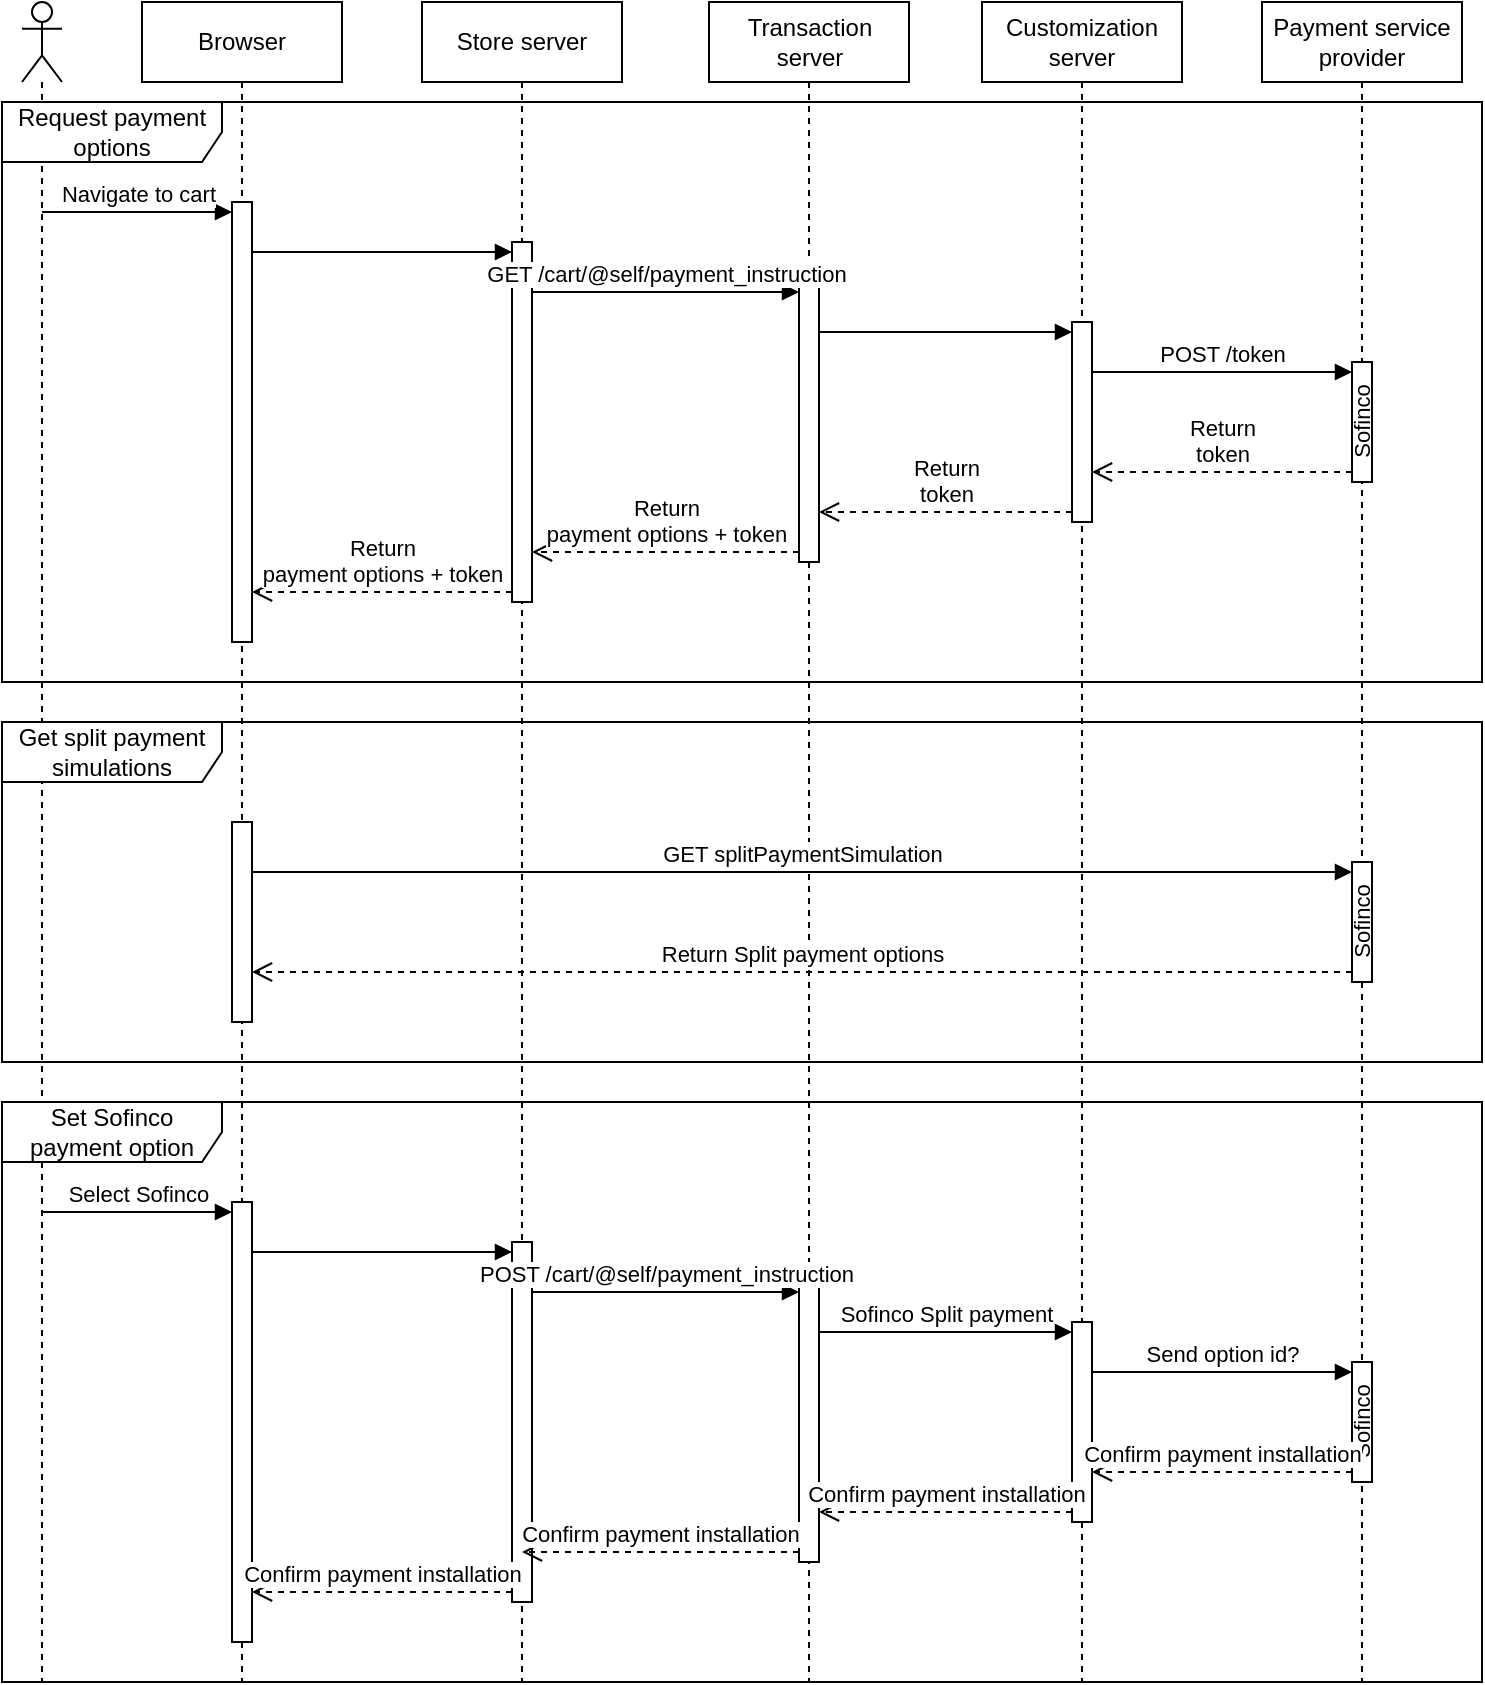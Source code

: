 <mxfile version="22.1.7" type="github">
  <diagram name="Page-1" id="PN-Xj_rVPiFOkZftZJ54">
    <mxGraphModel dx="2074" dy="1193" grid="1" gridSize="10" guides="1" tooltips="1" connect="1" arrows="1" fold="1" page="1" pageScale="1" pageWidth="827" pageHeight="1169" math="0" shadow="0">
      <root>
        <mxCell id="0" />
        <mxCell id="1" parent="0" />
        <mxCell id="jBqc282H3FjWmbe-iBrI-1" value="" style="shape=umlLifeline;perimeter=lifelinePerimeter;whiteSpace=wrap;html=1;container=1;dropTarget=0;collapsible=0;recursiveResize=0;outlineConnect=0;portConstraint=eastwest;newEdgeStyle={&quot;curved&quot;:0,&quot;rounded&quot;:0};participant=umlActor;" vertex="1" parent="1">
          <mxGeometry x="70" y="120" width="20" height="840" as="geometry" />
        </mxCell>
        <mxCell id="jBqc282H3FjWmbe-iBrI-2" value="Browser" style="shape=umlLifeline;perimeter=lifelinePerimeter;whiteSpace=wrap;html=1;container=1;dropTarget=0;collapsible=0;recursiveResize=0;outlineConnect=0;portConstraint=eastwest;newEdgeStyle={&quot;curved&quot;:0,&quot;rounded&quot;:0};" vertex="1" parent="1">
          <mxGeometry x="130" y="120" width="100" height="840" as="geometry" />
        </mxCell>
        <mxCell id="jBqc282H3FjWmbe-iBrI-7" value="" style="html=1;points=[[0,0,0,0,5],[0,1,0,0,-5],[1,0,0,0,5],[1,1,0,0,-5]];perimeter=orthogonalPerimeter;outlineConnect=0;targetShapes=umlLifeline;portConstraint=eastwest;newEdgeStyle={&quot;curved&quot;:0,&quot;rounded&quot;:0};" vertex="1" parent="jBqc282H3FjWmbe-iBrI-2">
          <mxGeometry x="45" y="100" width="10" height="220" as="geometry" />
        </mxCell>
        <mxCell id="jBqc282H3FjWmbe-iBrI-3" value="Store server" style="shape=umlLifeline;perimeter=lifelinePerimeter;whiteSpace=wrap;html=1;container=1;dropTarget=0;collapsible=0;recursiveResize=0;outlineConnect=0;portConstraint=eastwest;newEdgeStyle={&quot;curved&quot;:0,&quot;rounded&quot;:0};" vertex="1" parent="1">
          <mxGeometry x="270" y="120" width="100" height="840" as="geometry" />
        </mxCell>
        <mxCell id="jBqc282H3FjWmbe-iBrI-10" value="" style="html=1;points=[[0,0,0,0,5],[0,1,0,0,-5],[1,0,0,0,5],[1,1,0,0,-5]];perimeter=orthogonalPerimeter;outlineConnect=0;targetShapes=umlLifeline;portConstraint=eastwest;newEdgeStyle={&quot;curved&quot;:0,&quot;rounded&quot;:0};" vertex="1" parent="jBqc282H3FjWmbe-iBrI-3">
          <mxGeometry x="45" y="120" width="10" height="180" as="geometry" />
        </mxCell>
        <mxCell id="jBqc282H3FjWmbe-iBrI-36" value="" style="html=1;points=[[0,0,0,0,5],[0,1,0,0,-5],[1,0,0,0,5],[1,1,0,0,-5]];perimeter=orthogonalPerimeter;outlineConnect=0;targetShapes=umlLifeline;portConstraint=eastwest;newEdgeStyle={&quot;curved&quot;:0,&quot;rounded&quot;:0};" vertex="1" parent="jBqc282H3FjWmbe-iBrI-3">
          <mxGeometry x="45" y="620" width="10" height="180" as="geometry" />
        </mxCell>
        <mxCell id="jBqc282H3FjWmbe-iBrI-4" value="Transaction server" style="shape=umlLifeline;perimeter=lifelinePerimeter;whiteSpace=wrap;html=1;container=1;dropTarget=0;collapsible=0;recursiveResize=0;outlineConnect=0;portConstraint=eastwest;newEdgeStyle={&quot;curved&quot;:0,&quot;rounded&quot;:0};" vertex="1" parent="1">
          <mxGeometry x="413.5" y="120" width="100" height="840" as="geometry" />
        </mxCell>
        <mxCell id="jBqc282H3FjWmbe-iBrI-11" value="" style="html=1;points=[[0,0,0,0,5],[0,1,0,0,-5],[1,0,0,0,5],[1,1,0,0,-5]];perimeter=orthogonalPerimeter;outlineConnect=0;targetShapes=umlLifeline;portConstraint=eastwest;newEdgeStyle={&quot;curved&quot;:0,&quot;rounded&quot;:0};" vertex="1" parent="jBqc282H3FjWmbe-iBrI-4">
          <mxGeometry x="45" y="140" width="10" height="140" as="geometry" />
        </mxCell>
        <mxCell id="jBqc282H3FjWmbe-iBrI-5" value="Customization server" style="shape=umlLifeline;perimeter=lifelinePerimeter;whiteSpace=wrap;html=1;container=1;dropTarget=0;collapsible=0;recursiveResize=0;outlineConnect=0;portConstraint=eastwest;newEdgeStyle={&quot;curved&quot;:0,&quot;rounded&quot;:0};" vertex="1" parent="1">
          <mxGeometry x="550" y="120" width="100" height="840" as="geometry" />
        </mxCell>
        <mxCell id="jBqc282H3FjWmbe-iBrI-13" value="" style="html=1;points=[[0,0,0,0,5],[0,1,0,0,-5],[1,0,0,0,5],[1,1,0,0,-5]];perimeter=orthogonalPerimeter;outlineConnect=0;targetShapes=umlLifeline;portConstraint=eastwest;newEdgeStyle={&quot;curved&quot;:0,&quot;rounded&quot;:0};" vertex="1" parent="jBqc282H3FjWmbe-iBrI-5">
          <mxGeometry x="45" y="160" width="10" height="100" as="geometry" />
        </mxCell>
        <mxCell id="jBqc282H3FjWmbe-iBrI-6" value="Payment service provider" style="shape=umlLifeline;perimeter=lifelinePerimeter;whiteSpace=wrap;html=1;container=1;dropTarget=0;collapsible=0;recursiveResize=0;outlineConnect=0;portConstraint=eastwest;newEdgeStyle={&quot;curved&quot;:0,&quot;rounded&quot;:0};" vertex="1" parent="1">
          <mxGeometry x="690" y="120" width="100" height="840" as="geometry" />
        </mxCell>
        <mxCell id="jBqc282H3FjWmbe-iBrI-15" value="" style="html=1;points=[[0,0,0,0,5],[0,1,0,0,-5],[1,0,0,0,5],[1,1,0,0,-5]];perimeter=orthogonalPerimeter;outlineConnect=0;targetShapes=umlLifeline;portConstraint=eastwest;newEdgeStyle={&quot;curved&quot;:0,&quot;rounded&quot;:0};" vertex="1" parent="jBqc282H3FjWmbe-iBrI-6">
          <mxGeometry x="45" y="180" width="10" height="60" as="geometry" />
        </mxCell>
        <mxCell id="jBqc282H3FjWmbe-iBrI-8" value="Navigate to cart" style="html=1;verticalAlign=bottom;endArrow=block;curved=0;rounded=0;entryX=0;entryY=0;entryDx=0;entryDy=5;entryPerimeter=0;" edge="1" parent="1" source="jBqc282H3FjWmbe-iBrI-1" target="jBqc282H3FjWmbe-iBrI-7">
          <mxGeometry width="80" relative="1" as="geometry">
            <mxPoint x="80" y="180" as="sourcePoint" />
            <mxPoint x="170" y="180" as="targetPoint" />
          </mxGeometry>
        </mxCell>
        <mxCell id="jBqc282H3FjWmbe-iBrI-9" value="" style="html=1;verticalAlign=bottom;endArrow=block;curved=0;rounded=0;entryX=0;entryY=0;entryDx=0;entryDy=5;entryPerimeter=0;" edge="1" parent="1" source="jBqc282H3FjWmbe-iBrI-7" target="jBqc282H3FjWmbe-iBrI-10">
          <mxGeometry width="80" relative="1" as="geometry">
            <mxPoint x="190" y="205" as="sourcePoint" />
            <mxPoint x="270" y="200" as="targetPoint" />
          </mxGeometry>
        </mxCell>
        <mxCell id="jBqc282H3FjWmbe-iBrI-12" value="GET /cart/@self/payment_instruction" style="html=1;verticalAlign=bottom;endArrow=block;curved=0;rounded=0;entryX=0;entryY=0;entryDx=0;entryDy=5;entryPerimeter=0;" edge="1" parent="1" source="jBqc282H3FjWmbe-iBrI-10" target="jBqc282H3FjWmbe-iBrI-11">
          <mxGeometry width="80" relative="1" as="geometry">
            <mxPoint x="330" y="210" as="sourcePoint" />
            <mxPoint x="460" y="210" as="targetPoint" />
          </mxGeometry>
        </mxCell>
        <mxCell id="jBqc282H3FjWmbe-iBrI-14" value="" style="html=1;verticalAlign=bottom;endArrow=block;curved=0;rounded=0;entryX=0;entryY=0;entryDx=0;entryDy=5;entryPerimeter=0;" edge="1" parent="1" source="jBqc282H3FjWmbe-iBrI-11" target="jBqc282H3FjWmbe-iBrI-13">
          <mxGeometry width="80" relative="1" as="geometry">
            <mxPoint x="530" y="250" as="sourcePoint" />
            <mxPoint x="469" y="235" as="targetPoint" />
          </mxGeometry>
        </mxCell>
        <mxCell id="jBqc282H3FjWmbe-iBrI-16" value="POST /token" style="html=1;verticalAlign=bottom;endArrow=block;curved=0;rounded=0;entryX=0;entryY=0;entryDx=0;entryDy=5;entryPerimeter=0;" edge="1" parent="1" source="jBqc282H3FjWmbe-iBrI-13" target="jBqc282H3FjWmbe-iBrI-15">
          <mxGeometry width="80" relative="1" as="geometry">
            <mxPoint x="670" y="220" as="sourcePoint" />
            <mxPoint x="605" y="255" as="targetPoint" />
          </mxGeometry>
        </mxCell>
        <mxCell id="jBqc282H3FjWmbe-iBrI-17" value="Return&lt;br&gt;token" style="html=1;verticalAlign=bottom;endArrow=open;dashed=1;endSize=8;curved=0;rounded=0;exitX=0;exitY=1;exitDx=0;exitDy=-5;exitPerimeter=0;" edge="1" parent="1" source="jBqc282H3FjWmbe-iBrI-15" target="jBqc282H3FjWmbe-iBrI-13">
          <mxGeometry relative="1" as="geometry">
            <mxPoint x="710" y="310" as="sourcePoint" />
            <mxPoint x="630" y="310" as="targetPoint" />
          </mxGeometry>
        </mxCell>
        <mxCell id="jBqc282H3FjWmbe-iBrI-18" value="Return&lt;br&gt;token" style="html=1;verticalAlign=bottom;endArrow=open;dashed=1;endSize=8;curved=0;rounded=0;exitX=0;exitY=1;exitDx=0;exitDy=-5;exitPerimeter=0;" edge="1" parent="1" source="jBqc282H3FjWmbe-iBrI-13" target="jBqc282H3FjWmbe-iBrI-11">
          <mxGeometry relative="1" as="geometry">
            <mxPoint x="745" y="325" as="sourcePoint" />
            <mxPoint x="615" y="325" as="targetPoint" />
          </mxGeometry>
        </mxCell>
        <mxCell id="jBqc282H3FjWmbe-iBrI-19" value="Return&lt;br&gt;payment options + token" style="html=1;verticalAlign=bottom;endArrow=open;dashed=1;endSize=8;curved=0;rounded=0;exitX=0;exitY=1;exitDx=0;exitDy=-5;exitPerimeter=0;" edge="1" parent="1" source="jBqc282H3FjWmbe-iBrI-11" target="jBqc282H3FjWmbe-iBrI-10">
          <mxGeometry relative="1" as="geometry">
            <mxPoint x="446" y="345" as="sourcePoint" />
            <mxPoint x="320" y="345" as="targetPoint" />
          </mxGeometry>
        </mxCell>
        <mxCell id="jBqc282H3FjWmbe-iBrI-20" value="Return&lt;br&gt;payment options + token" style="html=1;verticalAlign=bottom;endArrow=open;dashed=1;endSize=8;curved=0;rounded=0;exitX=0;exitY=1;exitDx=0;exitDy=-5;exitPerimeter=0;" edge="1" parent="1" source="jBqc282H3FjWmbe-iBrI-10" target="jBqc282H3FjWmbe-iBrI-7">
          <mxGeometry relative="1" as="geometry">
            <mxPoint x="260" y="440" as="sourcePoint" />
            <mxPoint x="140" y="440" as="targetPoint" />
          </mxGeometry>
        </mxCell>
        <mxCell id="jBqc282H3FjWmbe-iBrI-21" value="Request payment options" style="shape=umlFrame;whiteSpace=wrap;html=1;pointerEvents=0;width=110;height=30;" vertex="1" parent="1">
          <mxGeometry x="60" y="170" width="740" height="290" as="geometry" />
        </mxCell>
        <mxCell id="jBqc282H3FjWmbe-iBrI-22" value="Get split payment simulations" style="shape=umlFrame;whiteSpace=wrap;html=1;pointerEvents=0;width=110;height=30;" vertex="1" parent="1">
          <mxGeometry x="60" y="480" width="740" height="170" as="geometry" />
        </mxCell>
        <mxCell id="jBqc282H3FjWmbe-iBrI-23" value="" style="html=1;points=[[0,0,0,0,5],[0,1,0,0,-5],[1,0,0,0,5],[1,1,0,0,-5]];perimeter=orthogonalPerimeter;outlineConnect=0;targetShapes=umlLifeline;portConstraint=eastwest;newEdgeStyle={&quot;curved&quot;:0,&quot;rounded&quot;:0};" vertex="1" parent="1">
          <mxGeometry x="175" y="530" width="10" height="100" as="geometry" />
        </mxCell>
        <mxCell id="jBqc282H3FjWmbe-iBrI-25" value="" style="html=1;points=[[0,0,0,0,5],[0,1,0,0,-5],[1,0,0,0,5],[1,1,0,0,-5]];perimeter=orthogonalPerimeter;outlineConnect=0;targetShapes=umlLifeline;portConstraint=eastwest;newEdgeStyle={&quot;curved&quot;:0,&quot;rounded&quot;:0};" vertex="1" parent="1">
          <mxGeometry x="735" y="550" width="10" height="60" as="geometry" />
        </mxCell>
        <mxCell id="jBqc282H3FjWmbe-iBrI-29" value="GET splitPaymentSimulation" style="html=1;verticalAlign=bottom;endArrow=block;curved=0;rounded=0;entryX=0;entryY=0;entryDx=0;entryDy=5;entryPerimeter=0;" edge="1" parent="1" source="jBqc282H3FjWmbe-iBrI-23" target="jBqc282H3FjWmbe-iBrI-25">
          <mxGeometry width="80" relative="1" as="geometry">
            <mxPoint x="220" y="550" as="sourcePoint" />
            <mxPoint x="315" y="550" as="targetPoint" />
            <mxPoint as="offset" />
          </mxGeometry>
        </mxCell>
        <mxCell id="jBqc282H3FjWmbe-iBrI-30" value="Return Split payment options" style="html=1;verticalAlign=bottom;endArrow=open;dashed=1;endSize=8;curved=0;rounded=0;exitX=0;exitY=1;exitDx=0;exitDy=-5;exitPerimeter=0;" edge="1" parent="1" source="jBqc282H3FjWmbe-iBrI-25" target="jBqc282H3FjWmbe-iBrI-23">
          <mxGeometry relative="1" as="geometry">
            <mxPoint x="680" y="610" as="sourcePoint" />
            <mxPoint x="550" y="610" as="targetPoint" />
          </mxGeometry>
        </mxCell>
        <mxCell id="jBqc282H3FjWmbe-iBrI-31" value="Set Sofinco payment option" style="shape=umlFrame;whiteSpace=wrap;html=1;pointerEvents=0;width=110;height=30;" vertex="1" parent="1">
          <mxGeometry x="60" y="670" width="740" height="290" as="geometry" />
        </mxCell>
        <mxCell id="jBqc282H3FjWmbe-iBrI-32" value="" style="html=1;points=[[0,0,0,0,5],[0,1,0,0,-5],[1,0,0,0,5],[1,1,0,0,-5]];perimeter=orthogonalPerimeter;outlineConnect=0;targetShapes=umlLifeline;portConstraint=eastwest;newEdgeStyle={&quot;curved&quot;:0,&quot;rounded&quot;:0};" vertex="1" parent="1">
          <mxGeometry x="175" y="720" width="10" height="220" as="geometry" />
        </mxCell>
        <mxCell id="jBqc282H3FjWmbe-iBrI-33" value="" style="html=1;points=[[0,0,0,0,5],[0,1,0,0,-5],[1,0,0,0,5],[1,1,0,0,-5]];perimeter=orthogonalPerimeter;outlineConnect=0;targetShapes=umlLifeline;portConstraint=eastwest;newEdgeStyle={&quot;curved&quot;:0,&quot;rounded&quot;:0};" vertex="1" parent="1">
          <mxGeometry x="735" y="800" width="10" height="60" as="geometry" />
        </mxCell>
        <mxCell id="jBqc282H3FjWmbe-iBrI-34" value="" style="html=1;points=[[0,0,0,0,5],[0,1,0,0,-5],[1,0,0,0,5],[1,1,0,0,-5]];perimeter=orthogonalPerimeter;outlineConnect=0;targetShapes=umlLifeline;portConstraint=eastwest;newEdgeStyle={&quot;curved&quot;:0,&quot;rounded&quot;:0};" vertex="1" parent="1">
          <mxGeometry x="595" y="780" width="10" height="100" as="geometry" />
        </mxCell>
        <mxCell id="jBqc282H3FjWmbe-iBrI-35" value="" style="html=1;points=[[0,0,0,0,5],[0,1,0,0,-5],[1,0,0,0,5],[1,1,0,0,-5]];perimeter=orthogonalPerimeter;outlineConnect=0;targetShapes=umlLifeline;portConstraint=eastwest;newEdgeStyle={&quot;curved&quot;:0,&quot;rounded&quot;:0};" vertex="1" parent="1">
          <mxGeometry x="458.5" y="760" width="10" height="140" as="geometry" />
        </mxCell>
        <mxCell id="jBqc282H3FjWmbe-iBrI-37" value="Select Sofinco" style="html=1;verticalAlign=bottom;endArrow=block;curved=0;rounded=0;entryX=0;entryY=0;entryDx=0;entryDy=5;entryPerimeter=0;" edge="1" parent="1" source="jBqc282H3FjWmbe-iBrI-1" target="jBqc282H3FjWmbe-iBrI-32">
          <mxGeometry width="80" relative="1" as="geometry">
            <mxPoint x="50" y="740" as="sourcePoint" />
            <mxPoint x="145" y="740" as="targetPoint" />
          </mxGeometry>
        </mxCell>
        <mxCell id="jBqc282H3FjWmbe-iBrI-38" value="" style="html=1;verticalAlign=bottom;endArrow=block;curved=0;rounded=0;entryX=0;entryY=0;entryDx=0;entryDy=5;entryPerimeter=0;" edge="1" parent="1" source="jBqc282H3FjWmbe-iBrI-32" target="jBqc282H3FjWmbe-iBrI-36">
          <mxGeometry width="80" relative="1" as="geometry">
            <mxPoint x="175" y="750" as="sourcePoint" />
            <mxPoint x="305" y="750" as="targetPoint" />
          </mxGeometry>
        </mxCell>
        <mxCell id="jBqc282H3FjWmbe-iBrI-40" value="POST /cart/@self/payment_instruction" style="html=1;verticalAlign=bottom;endArrow=block;curved=0;rounded=0;entryX=0;entryY=0;entryDx=0;entryDy=5;entryPerimeter=0;" edge="1" parent="1" source="jBqc282H3FjWmbe-iBrI-36" target="jBqc282H3FjWmbe-iBrI-35">
          <mxGeometry width="80" relative="1" as="geometry">
            <mxPoint x="310" y="829.5" as="sourcePoint" />
            <mxPoint x="444" y="829.5" as="targetPoint" />
          </mxGeometry>
        </mxCell>
        <mxCell id="jBqc282H3FjWmbe-iBrI-44" value="Sofinco" style="text;align=center;fontStyle=0;verticalAlign=middle;spacingLeft=3;spacingRight=3;strokeColor=none;rotatable=0;points=[[0,0.5],[1,0.5]];portConstraint=eastwest;html=1;horizontal=0;fontSize=11;" vertex="1" parent="1">
          <mxGeometry x="700" y="317" width="80" height="26" as="geometry" />
        </mxCell>
        <mxCell id="jBqc282H3FjWmbe-iBrI-45" value="Sofinco" style="text;align=center;fontStyle=0;verticalAlign=middle;spacingLeft=3;spacingRight=3;strokeColor=none;rotatable=0;points=[[0,0.5],[1,0.5]];portConstraint=eastwest;html=1;horizontal=0;fontSize=11;" vertex="1" parent="1">
          <mxGeometry x="700" y="567" width="80" height="26" as="geometry" />
        </mxCell>
        <mxCell id="jBqc282H3FjWmbe-iBrI-46" value="Sofinco Split payment" style="html=1;verticalAlign=bottom;endArrow=block;curved=0;rounded=0;entryX=0;entryY=0;entryDx=0;entryDy=5;entryPerimeter=0;" edge="1" parent="1" source="jBqc282H3FjWmbe-iBrI-35" target="jBqc282H3FjWmbe-iBrI-34">
          <mxGeometry width="80" relative="1" as="geometry">
            <mxPoint x="458.5" y="800" as="sourcePoint" />
            <mxPoint x="584.5" y="800" as="targetPoint" />
          </mxGeometry>
        </mxCell>
        <mxCell id="jBqc282H3FjWmbe-iBrI-47" value="Send option id?" style="html=1;verticalAlign=bottom;endArrow=block;curved=0;rounded=0;entryX=0;entryY=0;entryDx=0;entryDy=5;entryPerimeter=0;" edge="1" parent="1" source="jBqc282H3FjWmbe-iBrI-34" target="jBqc282H3FjWmbe-iBrI-33">
          <mxGeometry width="80" relative="1" as="geometry">
            <mxPoint x="479" y="795" as="sourcePoint" />
            <mxPoint x="605" y="795" as="targetPoint" />
          </mxGeometry>
        </mxCell>
        <mxCell id="jBqc282H3FjWmbe-iBrI-48" value="Sofinco" style="text;align=center;fontStyle=0;verticalAlign=middle;spacingLeft=3;spacingRight=3;strokeColor=none;rotatable=0;points=[[0,0.5],[1,0.5]];portConstraint=eastwest;html=1;horizontal=0;fontSize=11;" vertex="1" parent="1">
          <mxGeometry x="700" y="817" width="80" height="26" as="geometry" />
        </mxCell>
        <mxCell id="jBqc282H3FjWmbe-iBrI-49" value="Confirm payment installation" style="html=1;verticalAlign=bottom;endArrow=open;dashed=1;endSize=8;curved=0;rounded=0;exitX=0;exitY=1;exitDx=0;exitDy=-5;exitPerimeter=0;" edge="1" parent="1" source="jBqc282H3FjWmbe-iBrI-33" target="jBqc282H3FjWmbe-iBrI-34">
          <mxGeometry relative="1" as="geometry">
            <mxPoint x="690" y="860" as="sourcePoint" />
            <mxPoint x="560" y="860" as="targetPoint" />
          </mxGeometry>
        </mxCell>
        <mxCell id="jBqc282H3FjWmbe-iBrI-51" value="Confirm payment installation" style="html=1;verticalAlign=bottom;endArrow=open;dashed=1;endSize=8;curved=0;rounded=0;exitX=0;exitY=1;exitDx=0;exitDy=-5;exitPerimeter=0;" edge="1" parent="1" source="jBqc282H3FjWmbe-iBrI-34" target="jBqc282H3FjWmbe-iBrI-35">
          <mxGeometry relative="1" as="geometry">
            <mxPoint x="530" y="880" as="sourcePoint" />
            <mxPoint x="400" y="880" as="targetPoint" />
          </mxGeometry>
        </mxCell>
        <mxCell id="jBqc282H3FjWmbe-iBrI-52" value="Confirm payment installation" style="html=1;verticalAlign=bottom;endArrow=open;dashed=1;endSize=8;curved=0;rounded=0;exitX=0;exitY=1;exitDx=0;exitDy=-5;exitPerimeter=0;" edge="1" parent="1" source="jBqc282H3FjWmbe-iBrI-35">
          <mxGeometry relative="1" as="geometry">
            <mxPoint x="446" y="890" as="sourcePoint" />
            <mxPoint x="320" y="895" as="targetPoint" />
          </mxGeometry>
        </mxCell>
        <mxCell id="jBqc282H3FjWmbe-iBrI-53" value="Confirm payment installation" style="html=1;verticalAlign=bottom;endArrow=open;dashed=1;endSize=8;curved=0;rounded=0;exitX=0;exitY=1;exitDx=0;exitDy=-5;exitPerimeter=0;" edge="1" parent="1" source="jBqc282H3FjWmbe-iBrI-36" target="jBqc282H3FjWmbe-iBrI-32">
          <mxGeometry relative="1" as="geometry">
            <mxPoint x="289" y="900" as="sourcePoint" />
            <mxPoint x="150" y="900" as="targetPoint" />
          </mxGeometry>
        </mxCell>
      </root>
    </mxGraphModel>
  </diagram>
</mxfile>
